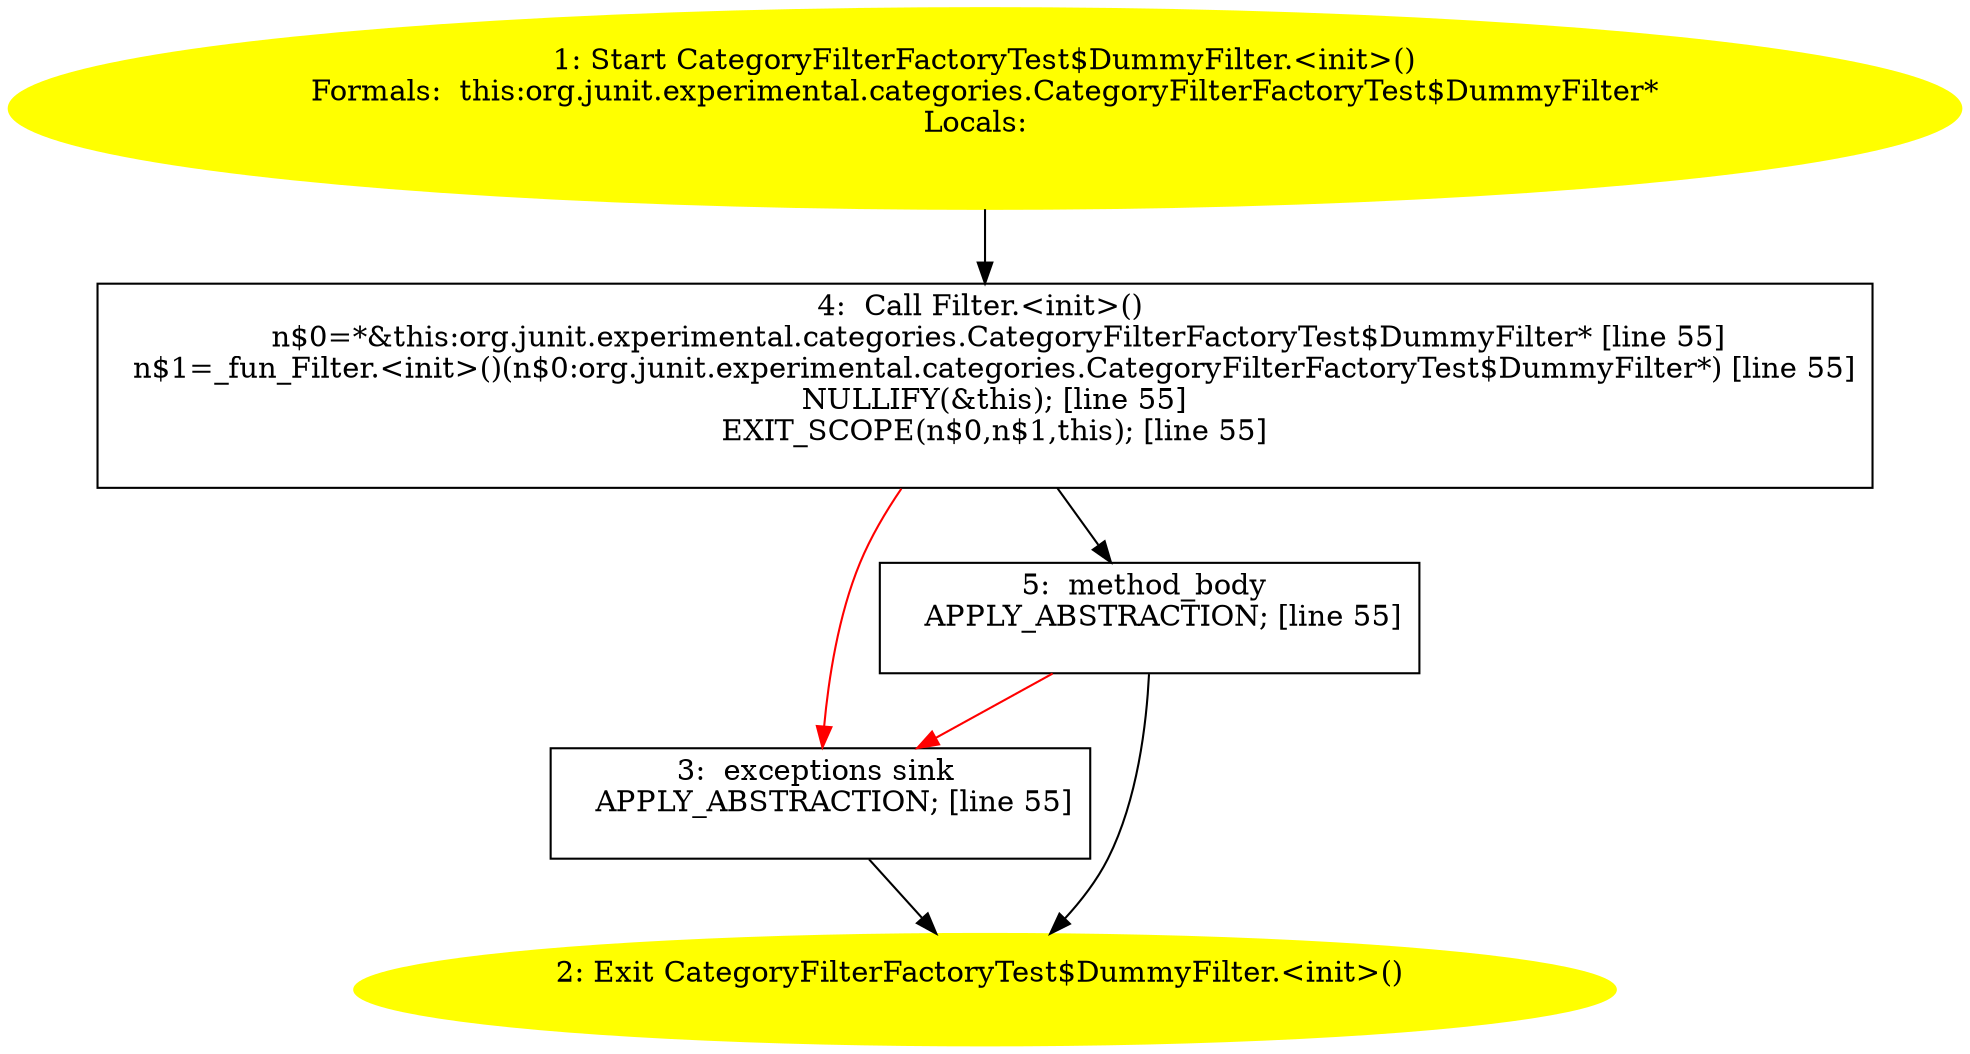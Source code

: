 /* @generated */
digraph cfg {
"org.junit.experimental.categories.CategoryFilterFactoryTest$DummyFilter.<init>().5e90e3b96574752c723fa30e1c1e6743_1" [label="1: Start CategoryFilterFactoryTest$DummyFilter.<init>()\nFormals:  this:org.junit.experimental.categories.CategoryFilterFactoryTest$DummyFilter*\nLocals:  \n  " color=yellow style=filled]
	

	 "org.junit.experimental.categories.CategoryFilterFactoryTest$DummyFilter.<init>().5e90e3b96574752c723fa30e1c1e6743_1" -> "org.junit.experimental.categories.CategoryFilterFactoryTest$DummyFilter.<init>().5e90e3b96574752c723fa30e1c1e6743_4" ;
"org.junit.experimental.categories.CategoryFilterFactoryTest$DummyFilter.<init>().5e90e3b96574752c723fa30e1c1e6743_2" [label="2: Exit CategoryFilterFactoryTest$DummyFilter.<init>() \n  " color=yellow style=filled]
	

"org.junit.experimental.categories.CategoryFilterFactoryTest$DummyFilter.<init>().5e90e3b96574752c723fa30e1c1e6743_3" [label="3:  exceptions sink \n   APPLY_ABSTRACTION; [line 55]\n " shape="box"]
	

	 "org.junit.experimental.categories.CategoryFilterFactoryTest$DummyFilter.<init>().5e90e3b96574752c723fa30e1c1e6743_3" -> "org.junit.experimental.categories.CategoryFilterFactoryTest$DummyFilter.<init>().5e90e3b96574752c723fa30e1c1e6743_2" ;
"org.junit.experimental.categories.CategoryFilterFactoryTest$DummyFilter.<init>().5e90e3b96574752c723fa30e1c1e6743_4" [label="4:  Call Filter.<init>() \n   n$0=*&this:org.junit.experimental.categories.CategoryFilterFactoryTest$DummyFilter* [line 55]\n  n$1=_fun_Filter.<init>()(n$0:org.junit.experimental.categories.CategoryFilterFactoryTest$DummyFilter*) [line 55]\n  NULLIFY(&this); [line 55]\n  EXIT_SCOPE(n$0,n$1,this); [line 55]\n " shape="box"]
	

	 "org.junit.experimental.categories.CategoryFilterFactoryTest$DummyFilter.<init>().5e90e3b96574752c723fa30e1c1e6743_4" -> "org.junit.experimental.categories.CategoryFilterFactoryTest$DummyFilter.<init>().5e90e3b96574752c723fa30e1c1e6743_5" ;
	 "org.junit.experimental.categories.CategoryFilterFactoryTest$DummyFilter.<init>().5e90e3b96574752c723fa30e1c1e6743_4" -> "org.junit.experimental.categories.CategoryFilterFactoryTest$DummyFilter.<init>().5e90e3b96574752c723fa30e1c1e6743_3" [color="red" ];
"org.junit.experimental.categories.CategoryFilterFactoryTest$DummyFilter.<init>().5e90e3b96574752c723fa30e1c1e6743_5" [label="5:  method_body \n   APPLY_ABSTRACTION; [line 55]\n " shape="box"]
	

	 "org.junit.experimental.categories.CategoryFilterFactoryTest$DummyFilter.<init>().5e90e3b96574752c723fa30e1c1e6743_5" -> "org.junit.experimental.categories.CategoryFilterFactoryTest$DummyFilter.<init>().5e90e3b96574752c723fa30e1c1e6743_2" ;
	 "org.junit.experimental.categories.CategoryFilterFactoryTest$DummyFilter.<init>().5e90e3b96574752c723fa30e1c1e6743_5" -> "org.junit.experimental.categories.CategoryFilterFactoryTest$DummyFilter.<init>().5e90e3b96574752c723fa30e1c1e6743_3" [color="red" ];
}
